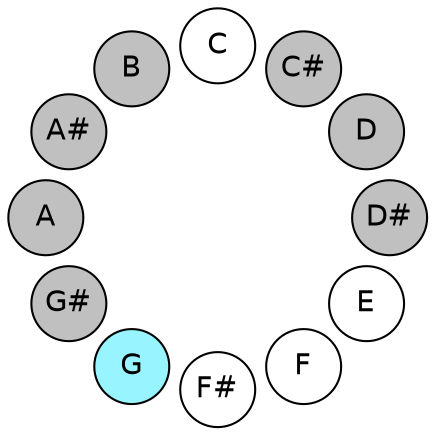 
graph {

layout = circo;
mindist = .1

node [shape = circle, fontname = Helvetica, margin = 0, style = filled]
edge [style=invis]

subgraph 1 {
	"E" -- "F" -- "F#" -- "G" -- "G#" -- "A" -- "A#" -- "B" -- "C" -- "C#" -- "D" -- "D#" -- "E"
}

"C" [fillcolor = white];
"C#" [fillcolor = gray];
"D" [fillcolor = gray];
"D#" [fillcolor = gray];
"E" [fillcolor = white];
"F" [fillcolor = white];
"F#" [fillcolor = white];
"G" [fillcolor = cadetblue1];
"G#" [fillcolor = gray];
"A" [fillcolor = gray];
"A#" [fillcolor = gray];
"B" [fillcolor = gray];
}
